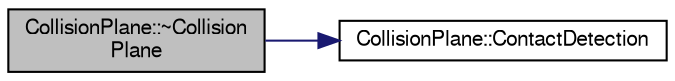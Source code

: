 digraph "CollisionPlane::~CollisionPlane"
{
  edge [fontname="FreeSans",fontsize="10",labelfontname="FreeSans",labelfontsize="10"];
  node [fontname="FreeSans",fontsize="10",shape=record];
  rankdir="LR";
  Node1 [label="CollisionPlane::~Collision\lPlane",height=0.2,width=0.4,color="black", fillcolor="grey75", style="filled", fontcolor="black"];
  Node1 -> Node2 [color="midnightblue",fontsize="10",style="solid",fontname="FreeSans"];
  Node2 [label="CollisionPlane::ContactDetection",height=0.2,width=0.4,color="black", fillcolor="white", style="filled",URL="$d4/d38/class_collision_plane.html#a6a1c67be65bad71b08acef18958bb59c"];
}
